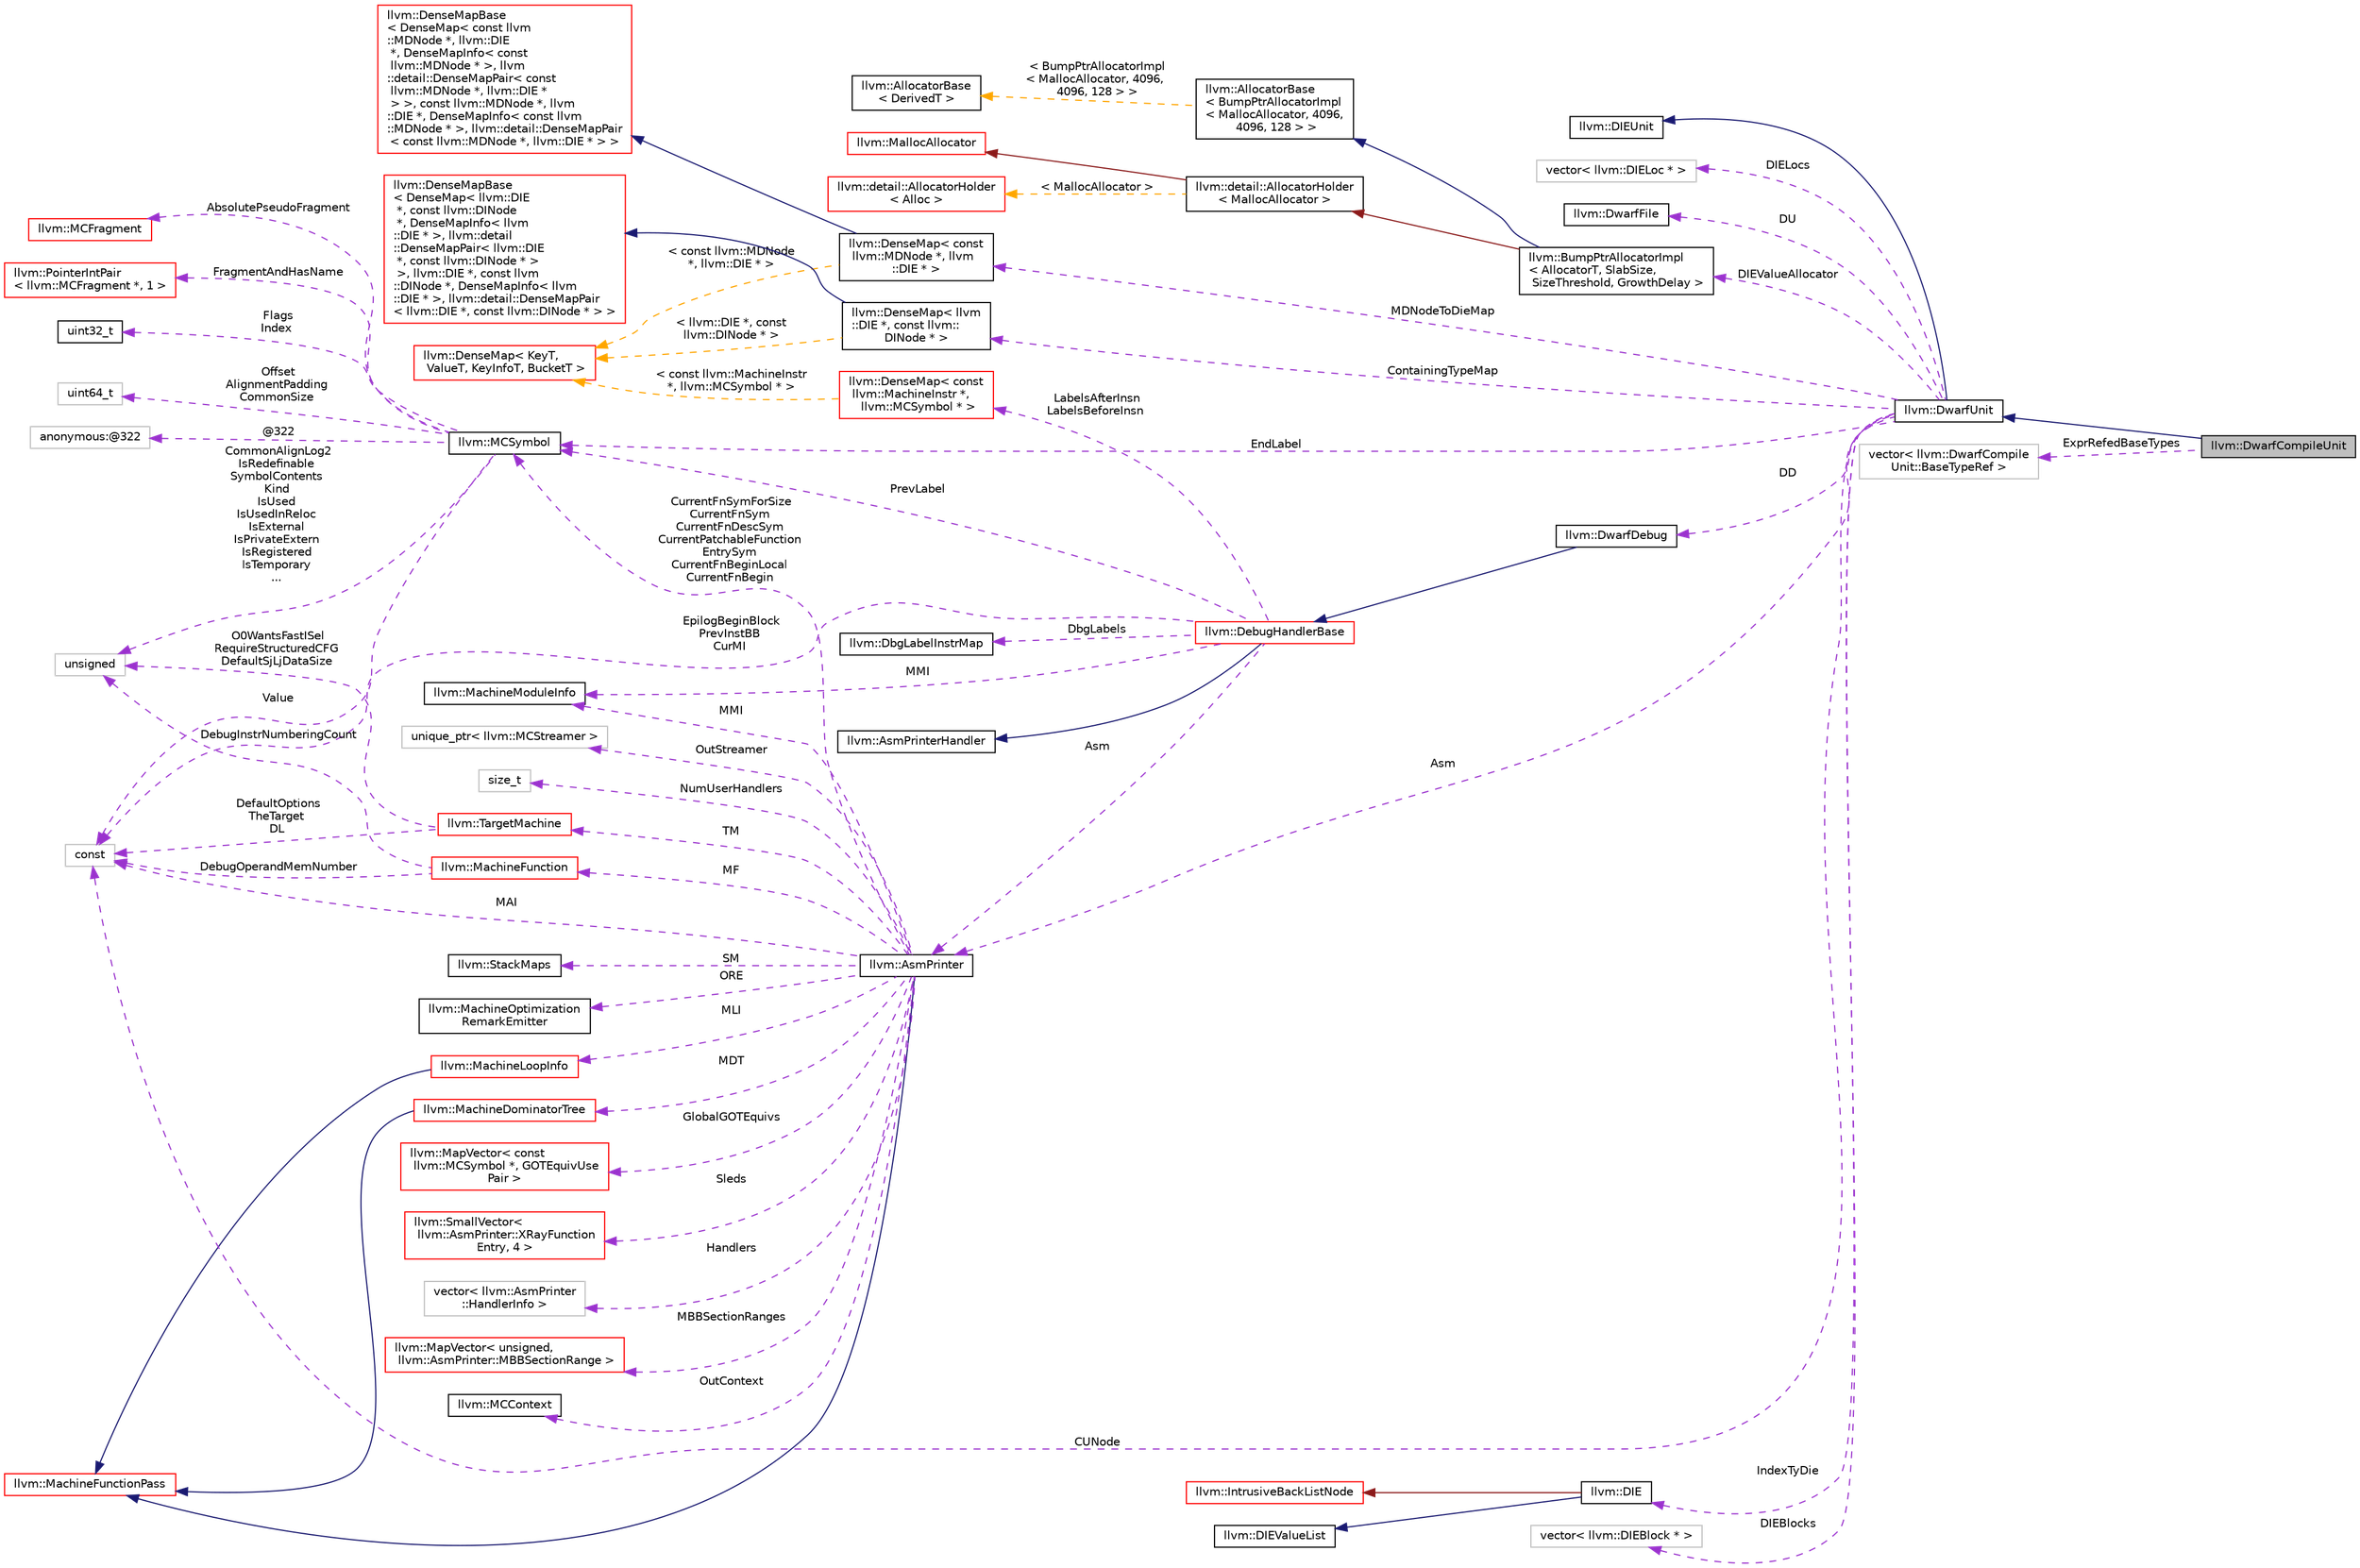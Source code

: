 digraph "llvm::DwarfCompileUnit"
{
 // LATEX_PDF_SIZE
  bgcolor="transparent";
  edge [fontname="Helvetica",fontsize="10",labelfontname="Helvetica",labelfontsize="10"];
  node [fontname="Helvetica",fontsize="10",shape=record];
  rankdir="LR";
  Node1 [label="llvm::DwarfCompileUnit",height=0.2,width=0.4,color="black", fillcolor="grey75", style="filled", fontcolor="black",tooltip=" "];
  Node2 -> Node1 [dir="back",color="midnightblue",fontsize="10",style="solid",fontname="Helvetica"];
  Node2 [label="llvm::DwarfUnit",height=0.2,width=0.4,color="black",URL="$classllvm_1_1DwarfUnit.html",tooltip="This dwarf writer support class manages information associated with a source file."];
  Node3 -> Node2 [dir="back",color="midnightblue",fontsize="10",style="solid",fontname="Helvetica"];
  Node3 [label="llvm::DIEUnit",height=0.2,width=0.4,color="black",URL="$classllvm_1_1DIEUnit.html",tooltip="Represents a compile or type unit."];
  Node4 -> Node2 [dir="back",color="darkorchid3",fontsize="10",style="dashed",label=" DIELocs" ,fontname="Helvetica"];
  Node4 [label="vector\< llvm::DIELoc * \>",height=0.2,width=0.4,color="grey75",tooltip=" "];
  Node5 -> Node2 [dir="back",color="darkorchid3",fontsize="10",style="dashed",label=" DU" ,fontname="Helvetica"];
  Node5 [label="llvm::DwarfFile",height=0.2,width=0.4,color="black",URL="$classllvm_1_1DwarfFile.html",tooltip=" "];
  Node6 -> Node2 [dir="back",color="darkorchid3",fontsize="10",style="dashed",label=" DIEValueAllocator" ,fontname="Helvetica"];
  Node6 [label="llvm::BumpPtrAllocatorImpl\l\< AllocatorT, SlabSize,\l SizeThreshold, GrowthDelay \>",height=0.2,width=0.4,color="black",URL="$classllvm_1_1BumpPtrAllocatorImpl.html",tooltip="Allocate memory in an ever growing pool, as if by bump-pointer."];
  Node7 -> Node6 [dir="back",color="midnightblue",fontsize="10",style="solid",fontname="Helvetica"];
  Node7 [label="llvm::AllocatorBase\l\< BumpPtrAllocatorImpl\l\< MallocAllocator, 4096,\l 4096, 128 \> \>",height=0.2,width=0.4,color="black",URL="$classllvm_1_1AllocatorBase.html",tooltip=" "];
  Node8 -> Node7 [dir="back",color="orange",fontsize="10",style="dashed",label=" \< BumpPtrAllocatorImpl\l\< MallocAllocator, 4096,\l 4096, 128 \> \>" ,fontname="Helvetica"];
  Node8 [label="llvm::AllocatorBase\l\< DerivedT \>",height=0.2,width=0.4,color="black",URL="$classllvm_1_1AllocatorBase.html",tooltip="CRTP base class providing obvious overloads for the core Allocate() methods of LLVM-style allocators."];
  Node9 -> Node6 [dir="back",color="firebrick4",fontsize="10",style="solid",fontname="Helvetica"];
  Node9 [label="llvm::detail::AllocatorHolder\l\< MallocAllocator \>",height=0.2,width=0.4,color="black",URL="$classllvm_1_1detail_1_1AllocatorHolder.html",tooltip=" "];
  Node10 -> Node9 [dir="back",color="firebrick4",fontsize="10",style="solid",fontname="Helvetica"];
  Node10 [label="llvm::MallocAllocator",height=0.2,width=0.4,color="red",URL="$classllvm_1_1MallocAllocator.html",tooltip=" "];
  Node12 -> Node9 [dir="back",color="orange",fontsize="10",style="dashed",label=" \< MallocAllocator \>" ,fontname="Helvetica"];
  Node12 [label="llvm::detail::AllocatorHolder\l\< Alloc \>",height=0.2,width=0.4,color="red",URL="$classllvm_1_1detail_1_1AllocatorHolder.html",tooltip=" "];
  Node14 -> Node2 [dir="back",color="darkorchid3",fontsize="10",style="dashed",label=" DD" ,fontname="Helvetica"];
  Node14 [label="llvm::DwarfDebug",height=0.2,width=0.4,color="black",URL="$classllvm_1_1DwarfDebug.html",tooltip="Collects and handles dwarf debug information."];
  Node15 -> Node14 [dir="back",color="midnightblue",fontsize="10",style="solid",fontname="Helvetica"];
  Node15 [label="llvm::DebugHandlerBase",height=0.2,width=0.4,color="red",URL="$classllvm_1_1DebugHandlerBase.html",tooltip="Base class for debug information backends."];
  Node16 -> Node15 [dir="back",color="midnightblue",fontsize="10",style="solid",fontname="Helvetica"];
  Node16 [label="llvm::AsmPrinterHandler",height=0.2,width=0.4,color="black",URL="$classllvm_1_1AsmPrinterHandler.html",tooltip="Collects and handles AsmPrinter objects required to build debug or EH information."];
  Node17 -> Node15 [dir="back",color="darkorchid3",fontsize="10",style="dashed",label=" LabelsAfterInsn\nLabelsBeforeInsn" ,fontname="Helvetica"];
  Node17 [label="llvm::DenseMap\< const\l llvm::MachineInstr *,\l llvm::MCSymbol * \>",height=0.2,width=0.4,color="red",URL="$classllvm_1_1DenseMap.html",tooltip=" "];
  Node21 -> Node17 [dir="back",color="orange",fontsize="10",style="dashed",label=" \< const llvm::MachineInstr\l *, llvm::MCSymbol * \>" ,fontname="Helvetica"];
  Node21 [label="llvm::DenseMap\< KeyT,\l ValueT, KeyInfoT, BucketT \>",height=0.2,width=0.4,color="red",URL="$classllvm_1_1DenseMap.html",tooltip=" "];
  Node23 -> Node15 [dir="back",color="darkorchid3",fontsize="10",style="dashed",label=" DbgLabels" ,fontname="Helvetica"];
  Node23 [label="llvm::DbgLabelInstrMap",height=0.2,width=0.4,color="black",URL="$classllvm_1_1DbgLabelInstrMap.html",tooltip="For each inlined instance of a source-level label, keep the corresponding DBG_LABEL instruction."];
  Node24 -> Node15 [dir="back",color="darkorchid3",fontsize="10",style="dashed",label=" MMI" ,fontname="Helvetica"];
  Node24 [label="llvm::MachineModuleInfo",height=0.2,width=0.4,color="black",URL="$classllvm_1_1MachineModuleInfo.html",tooltip="This class contains meta information specific to a module."];
  Node26 -> Node15 [dir="back",color="darkorchid3",fontsize="10",style="dashed",label=" Asm" ,fontname="Helvetica"];
  Node26 [label="llvm::AsmPrinter",height=0.2,width=0.4,color="black",URL="$classllvm_1_1AsmPrinter.html",tooltip="This class is intended to be used as a driving class for all asm writers."];
  Node27 -> Node26 [dir="back",color="midnightblue",fontsize="10",style="solid",fontname="Helvetica"];
  Node27 [label="llvm::MachineFunctionPass",height=0.2,width=0.4,color="red",URL="$classllvm_1_1MachineFunctionPass.html",tooltip="MachineFunctionPass - This class adapts the FunctionPass interface to allow convenient creation of pa..."];
  Node30 -> Node26 [dir="back",color="darkorchid3",fontsize="10",style="dashed",label=" SM" ,fontname="Helvetica"];
  Node30 [label="llvm::StackMaps",height=0.2,width=0.4,color="black",URL="$classllvm_1_1StackMaps.html",tooltip=" "];
  Node31 -> Node26 [dir="back",color="darkorchid3",fontsize="10",style="dashed",label=" ORE" ,fontname="Helvetica"];
  Node31 [label="llvm::MachineOptimization\lRemarkEmitter",height=0.2,width=0.4,color="black",URL="$classllvm_1_1MachineOptimizationRemarkEmitter.html",tooltip="The optimization diagnostic interface."];
  Node32 -> Node26 [dir="back",color="darkorchid3",fontsize="10",style="dashed",label=" MLI" ,fontname="Helvetica"];
  Node32 [label="llvm::MachineLoopInfo",height=0.2,width=0.4,color="red",URL="$classllvm_1_1MachineLoopInfo.html",tooltip=" "];
  Node27 -> Node32 [dir="back",color="midnightblue",fontsize="10",style="solid",fontname="Helvetica"];
  Node34 -> Node26 [dir="back",color="darkorchid3",fontsize="10",style="dashed",label=" MF" ,fontname="Helvetica"];
  Node34 [label="llvm::MachineFunction",height=0.2,width=0.4,color="red",URL="$classllvm_1_1MachineFunction.html",tooltip=" "];
  Node45 -> Node34 [dir="back",color="darkorchid3",fontsize="10",style="dashed",label=" DebugOperandMemNumber" ,fontname="Helvetica"];
  Node45 [label="const",height=0.2,width=0.4,color="grey75",tooltip=" "];
  Node46 -> Node34 [dir="back",color="darkorchid3",fontsize="10",style="dashed",label=" DebugInstrNumberingCount" ,fontname="Helvetica"];
  Node46 [label="unsigned",height=0.2,width=0.4,color="grey75",tooltip=" "];
  Node50 -> Node26 [dir="back",color="darkorchid3",fontsize="10",style="dashed",label=" MDT" ,fontname="Helvetica"];
  Node50 [label="llvm::MachineDominatorTree",height=0.2,width=0.4,color="red",URL="$classllvm_1_1MachineDominatorTree.html",tooltip="DominatorTree Class - Concrete subclass of DominatorTreeBase that is used to compute a normal dominat..."];
  Node27 -> Node50 [dir="back",color="midnightblue",fontsize="10",style="solid",fontname="Helvetica"];
  Node24 -> Node26 [dir="back",color="darkorchid3",fontsize="10",style="dashed",label=" MMI" ,fontname="Helvetica"];
  Node51 -> Node26 [dir="back",color="darkorchid3",fontsize="10",style="dashed",label=" TM" ,fontname="Helvetica"];
  Node51 [label="llvm::TargetMachine",height=0.2,width=0.4,color="red",URL="$classllvm_1_1TargetMachine.html",tooltip="Primary interface to the complete machine description for the target machine."];
  Node46 -> Node51 [dir="back",color="darkorchid3",fontsize="10",style="dashed",label=" O0WantsFastISel\nRequireStructuredCFG\nDefaultSjLjDataSize" ,fontname="Helvetica"];
  Node45 -> Node51 [dir="back",color="darkorchid3",fontsize="10",style="dashed",label=" DefaultOptions\nTheTarget\nDL" ,fontname="Helvetica"];
  Node80 -> Node26 [dir="back",color="darkorchid3",fontsize="10",style="dashed",label=" Sleds" ,fontname="Helvetica"];
  Node80 [label="llvm::SmallVector\<\l llvm::AsmPrinter::XRayFunction\lEntry, 4 \>",height=0.2,width=0.4,color="red",URL="$classllvm_1_1SmallVector.html",tooltip=" "];
  Node83 -> Node26 [dir="back",color="darkorchid3",fontsize="10",style="dashed",label=" Handlers" ,fontname="Helvetica"];
  Node83 [label="vector\< llvm::AsmPrinter\l::HandlerInfo \>",height=0.2,width=0.4,color="grey75",tooltip=" "];
  Node84 -> Node26 [dir="back",color="darkorchid3",fontsize="10",style="dashed",label=" MBBSectionRanges" ,fontname="Helvetica"];
  Node84 [label="llvm::MapVector\< unsigned,\l llvm::AsmPrinter::MBBSectionRange \>",height=0.2,width=0.4,color="red",URL="$classllvm_1_1MapVector.html",tooltip=" "];
  Node86 -> Node26 [dir="back",color="darkorchid3",fontsize="10",style="dashed",label=" CurrentFnSymForSize\nCurrentFnSym\nCurrentFnDescSym\nCurrentPatchableFunction\lEntrySym\nCurrentFnBeginLocal\nCurrentFnBegin" ,fontname="Helvetica"];
  Node86 [label="llvm::MCSymbol",height=0.2,width=0.4,color="black",URL="$classllvm_1_1MCSymbol.html",tooltip="MCSymbol - Instances of this class represent a symbol name in the MC file, and MCSymbols are created ..."];
  Node87 -> Node86 [dir="back",color="darkorchid3",fontsize="10",style="dashed",label=" Offset\nAlignmentPadding\nCommonSize" ,fontname="Helvetica"];
  Node87 [label="uint64_t",height=0.2,width=0.4,color="grey75",tooltip=" "];
  Node88 -> Node86 [dir="back",color="darkorchid3",fontsize="10",style="dashed",label=" @322" ,fontname="Helvetica"];
  Node88 [label="anonymous:@322",height=0.2,width=0.4,color="grey75",tooltip=" "];
  Node89 -> Node86 [dir="back",color="darkorchid3",fontsize="10",style="dashed",label=" AbsolutePseudoFragment" ,fontname="Helvetica"];
  Node89 [label="llvm::MCFragment",height=0.2,width=0.4,color="red",URL="$classllvm_1_1MCFragment.html",tooltip=" "];
  Node103 -> Node86 [dir="back",color="darkorchid3",fontsize="10",style="dashed",label=" FragmentAndHasName" ,fontname="Helvetica"];
  Node103 [label="llvm::PointerIntPair\l\< llvm::MCFragment *, 1 \>",height=0.2,width=0.4,color="red",URL="$classllvm_1_1PointerIntPair.html",tooltip=" "];
  Node105 -> Node86 [dir="back",color="darkorchid3",fontsize="10",style="dashed",label=" Flags\nIndex" ,fontname="Helvetica"];
  Node105 [label="uint32_t",height=0.2,width=0.4,color="black",URL="$classuint32__t.html",tooltip=" "];
  Node45 -> Node86 [dir="back",color="darkorchid3",fontsize="10",style="dashed",label=" Value" ,fontname="Helvetica"];
  Node46 -> Node86 [dir="back",color="darkorchid3",fontsize="10",style="dashed",label=" CommonAlignLog2\nIsRedefinable\nSymbolContents\nKind\nIsUsed\nIsUsedInReloc\nIsExternal\nIsPrivateExtern\nIsRegistered\nIsTemporary\n..." ,fontname="Helvetica"];
  Node106 -> Node26 [dir="back",color="darkorchid3",fontsize="10",style="dashed",label=" OutContext" ,fontname="Helvetica"];
  Node106 [label="llvm::MCContext",height=0.2,width=0.4,color="black",URL="$classllvm_1_1MCContext.html",tooltip="Context object for machine code objects."];
  Node45 -> Node26 [dir="back",color="darkorchid3",fontsize="10",style="dashed",label=" MAI" ,fontname="Helvetica"];
  Node107 -> Node26 [dir="back",color="darkorchid3",fontsize="10",style="dashed",label=" OutStreamer" ,fontname="Helvetica"];
  Node107 [label="unique_ptr\< llvm::MCStreamer \>",height=0.2,width=0.4,color="grey75",tooltip=" "];
  Node108 -> Node26 [dir="back",color="darkorchid3",fontsize="10",style="dashed",label=" NumUserHandlers" ,fontname="Helvetica"];
  Node108 [label="size_t",height=0.2,width=0.4,color="grey75",tooltip=" "];
  Node109 -> Node26 [dir="back",color="darkorchid3",fontsize="10",style="dashed",label=" GlobalGOTEquivs" ,fontname="Helvetica"];
  Node109 [label="llvm::MapVector\< const\l llvm::MCSymbol *, GOTEquivUse\lPair \>",height=0.2,width=0.4,color="red",URL="$classllvm_1_1MapVector.html",tooltip=" "];
  Node45 -> Node15 [dir="back",color="darkorchid3",fontsize="10",style="dashed",label=" EpilogBeginBlock\nPrevInstBB\nCurMI" ,fontname="Helvetica"];
  Node86 -> Node15 [dir="back",color="darkorchid3",fontsize="10",style="dashed",label=" PrevLabel" ,fontname="Helvetica"];
  Node112 -> Node2 [dir="back",color="darkorchid3",fontsize="10",style="dashed",label=" IndexTyDie" ,fontname="Helvetica"];
  Node112 [label="llvm::DIE",height=0.2,width=0.4,color="black",URL="$classllvm_1_1DIE.html",tooltip="A structured debug information entry."];
  Node113 -> Node112 [dir="back",color="firebrick4",fontsize="10",style="solid",fontname="Helvetica"];
  Node113 [label="llvm::IntrusiveBackListNode",height=0.2,width=0.4,color="red",URL="$structllvm_1_1IntrusiveBackListNode.html",tooltip=" "];
  Node115 -> Node112 [dir="back",color="midnightblue",fontsize="10",style="solid",fontname="Helvetica"];
  Node115 [label="llvm::DIEValueList",height=0.2,width=0.4,color="black",URL="$classllvm_1_1DIEValueList.html",tooltip="A list of DIE values."];
  Node116 -> Node2 [dir="back",color="darkorchid3",fontsize="10",style="dashed",label=" MDNodeToDieMap" ,fontname="Helvetica"];
  Node116 [label="llvm::DenseMap\< const\l llvm::MDNode *, llvm\l::DIE * \>",height=0.2,width=0.4,color="black",URL="$classllvm_1_1DenseMap.html",tooltip=" "];
  Node117 -> Node116 [dir="back",color="midnightblue",fontsize="10",style="solid",fontname="Helvetica"];
  Node117 [label="llvm::DenseMapBase\l\< DenseMap\< const llvm\l::MDNode *, llvm::DIE\l *, DenseMapInfo\< const\l llvm::MDNode * \>, llvm\l::detail::DenseMapPair\< const\l llvm::MDNode *, llvm::DIE *\l \> \>, const llvm::MDNode *, llvm\l::DIE *, DenseMapInfo\< const llvm\l::MDNode * \>, llvm::detail::DenseMapPair\l\< const llvm::MDNode *, llvm::DIE * \> \>",height=0.2,width=0.4,color="red",URL="$classllvm_1_1DenseMapBase.html",tooltip=" "];
  Node21 -> Node116 [dir="back",color="orange",fontsize="10",style="dashed",label=" \< const llvm::MDNode\l *, llvm::DIE * \>" ,fontname="Helvetica"];
  Node118 -> Node2 [dir="back",color="darkorchid3",fontsize="10",style="dashed",label=" ContainingTypeMap" ,fontname="Helvetica"];
  Node118 [label="llvm::DenseMap\< llvm\l::DIE *, const llvm::\lDINode * \>",height=0.2,width=0.4,color="black",URL="$classllvm_1_1DenseMap.html",tooltip=" "];
  Node119 -> Node118 [dir="back",color="midnightblue",fontsize="10",style="solid",fontname="Helvetica"];
  Node119 [label="llvm::DenseMapBase\l\< DenseMap\< llvm::DIE\l *, const llvm::DINode\l *, DenseMapInfo\< llvm\l::DIE * \>, llvm::detail\l::DenseMapPair\< llvm::DIE\l *, const llvm::DINode * \>\l \>, llvm::DIE *, const llvm\l::DINode *, DenseMapInfo\< llvm\l::DIE * \>, llvm::detail::DenseMapPair\l\< llvm::DIE *, const llvm::DINode * \> \>",height=0.2,width=0.4,color="red",URL="$classllvm_1_1DenseMapBase.html",tooltip=" "];
  Node21 -> Node118 [dir="back",color="orange",fontsize="10",style="dashed",label=" \< llvm::DIE *, const\l llvm::DINode * \>" ,fontname="Helvetica"];
  Node120 -> Node2 [dir="back",color="darkorchid3",fontsize="10",style="dashed",label=" DIEBlocks" ,fontname="Helvetica"];
  Node120 [label="vector\< llvm::DIEBlock * \>",height=0.2,width=0.4,color="grey75",tooltip=" "];
  Node26 -> Node2 [dir="back",color="darkorchid3",fontsize="10",style="dashed",label=" Asm" ,fontname="Helvetica"];
  Node86 -> Node2 [dir="back",color="darkorchid3",fontsize="10",style="dashed",label=" EndLabel" ,fontname="Helvetica"];
  Node45 -> Node2 [dir="back",color="darkorchid3",fontsize="10",style="dashed",label=" CUNode" ,fontname="Helvetica"];
  Node121 -> Node1 [dir="back",color="darkorchid3",fontsize="10",style="dashed",label=" ExprRefedBaseTypes" ,fontname="Helvetica"];
  Node121 [label="vector\< llvm::DwarfCompile\lUnit::BaseTypeRef \>",height=0.2,width=0.4,color="grey75",tooltip=" "];
}
